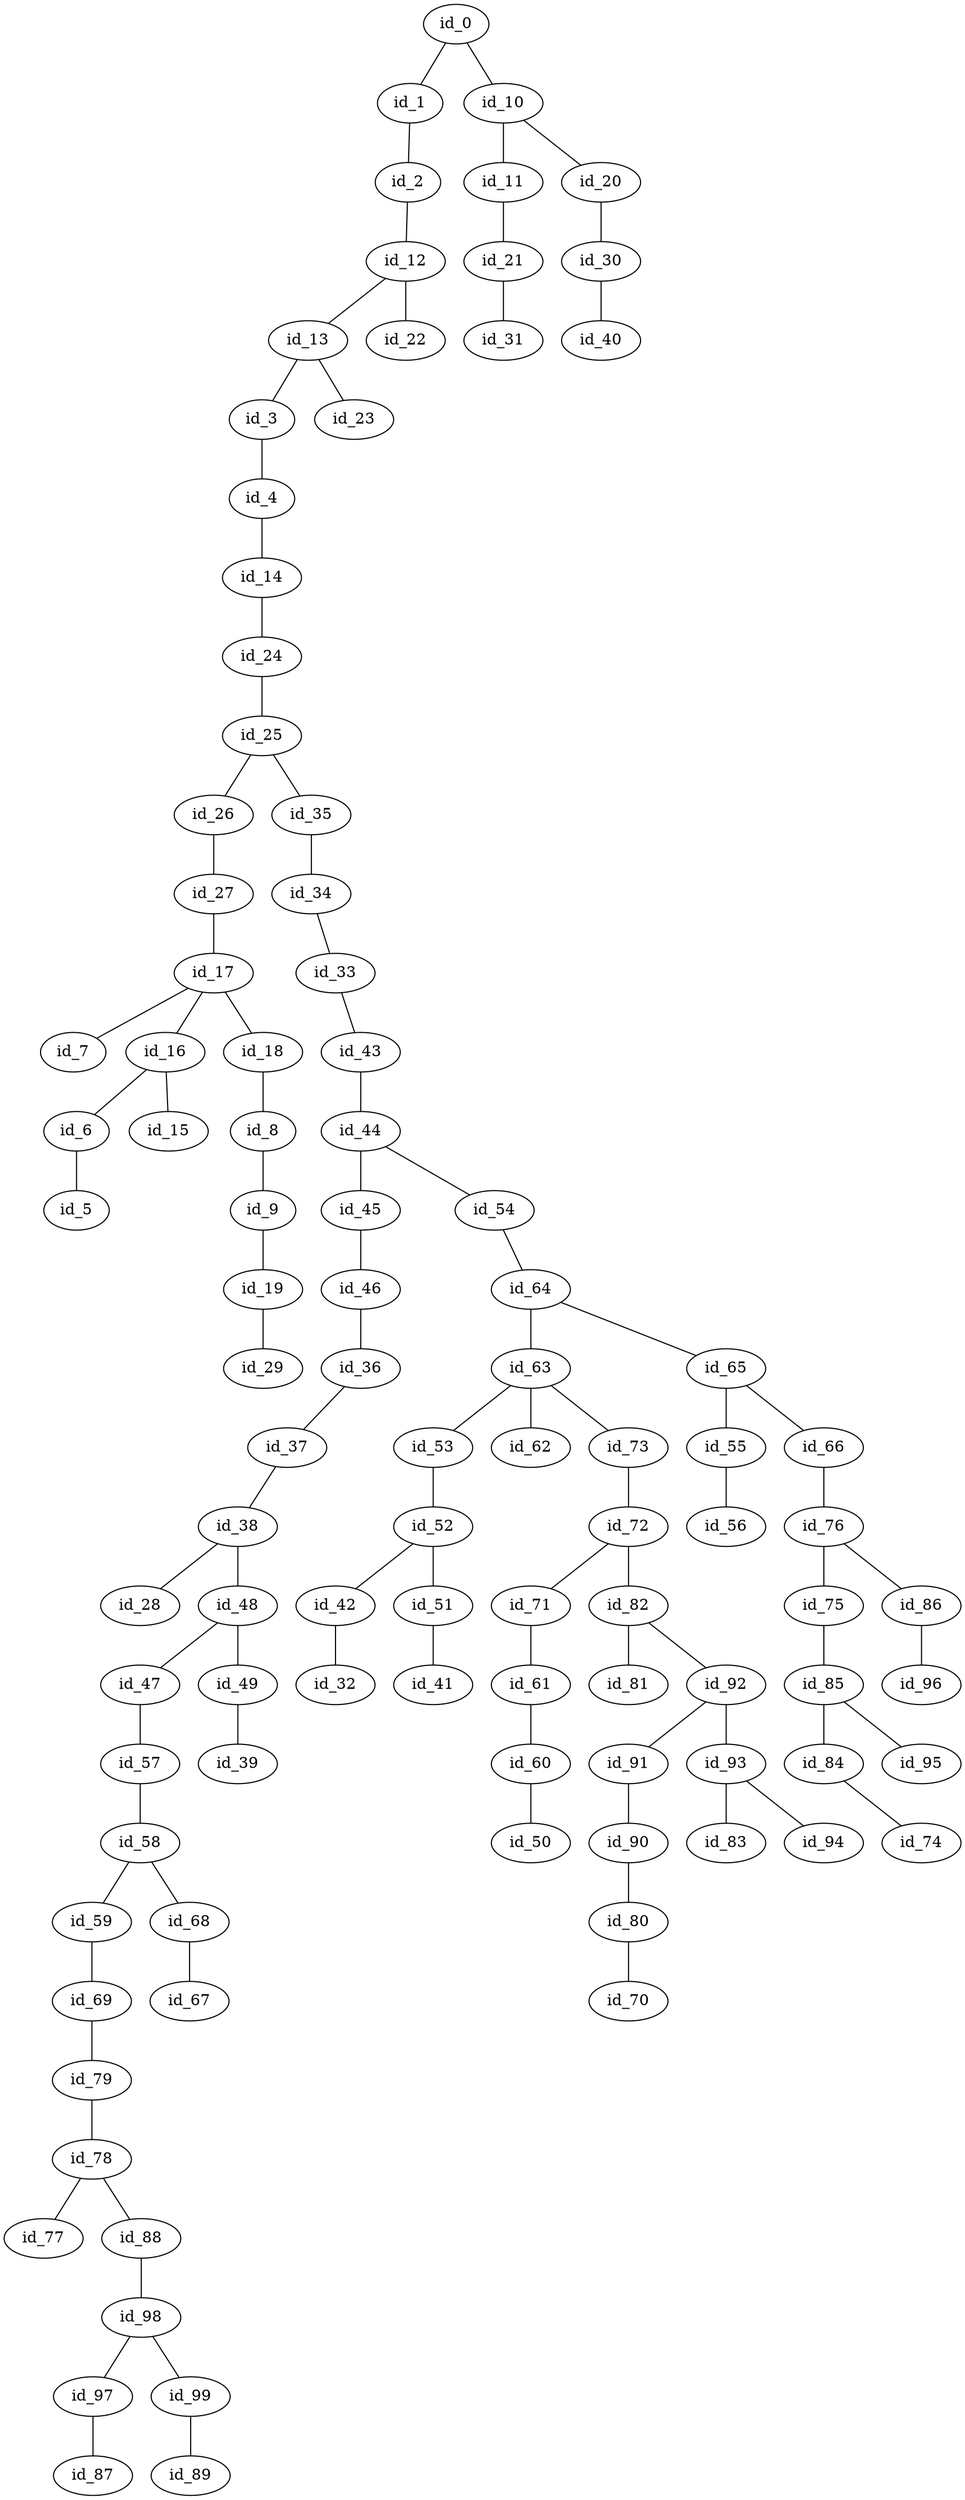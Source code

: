 graph GR{
id_0;
id_1;
id_2;
id_3;
id_4;
id_5;
id_6;
id_7;
id_8;
id_9;
id_10;
id_11;
id_12;
id_13;
id_14;
id_15;
id_16;
id_17;
id_18;
id_19;
id_20;
id_21;
id_22;
id_23;
id_24;
id_25;
id_26;
id_27;
id_28;
id_29;
id_30;
id_31;
id_32;
id_33;
id_34;
id_35;
id_36;
id_37;
id_38;
id_39;
id_40;
id_41;
id_42;
id_43;
id_44;
id_45;
id_46;
id_47;
id_48;
id_49;
id_50;
id_51;
id_52;
id_53;
id_54;
id_55;
id_56;
id_57;
id_58;
id_59;
id_60;
id_61;
id_62;
id_63;
id_64;
id_65;
id_66;
id_67;
id_68;
id_69;
id_70;
id_71;
id_72;
id_73;
id_74;
id_75;
id_76;
id_77;
id_78;
id_79;
id_80;
id_81;
id_82;
id_83;
id_84;
id_85;
id_86;
id_87;
id_88;
id_89;
id_90;
id_91;
id_92;
id_93;
id_94;
id_95;
id_96;
id_97;
id_98;
id_99;
id_0--id_1;
id_1--id_2;
id_13--id_3;
id_3--id_4;
id_6--id_5;
id_16--id_6;
id_17--id_7;
id_18--id_8;
id_8--id_9;
id_0--id_10;
id_10--id_11;
id_2--id_12;
id_12--id_13;
id_4--id_14;
id_16--id_15;
id_17--id_16;
id_27--id_17;
id_17--id_18;
id_9--id_19;
id_10--id_20;
id_11--id_21;
id_12--id_22;
id_13--id_23;
id_14--id_24;
id_24--id_25;
id_25--id_26;
id_26--id_27;
id_38--id_28;
id_19--id_29;
id_20--id_30;
id_21--id_31;
id_42--id_32;
id_34--id_33;
id_35--id_34;
id_25--id_35;
id_46--id_36;
id_36--id_37;
id_37--id_38;
id_49--id_39;
id_30--id_40;
id_51--id_41;
id_52--id_42;
id_33--id_43;
id_43--id_44;
id_44--id_45;
id_45--id_46;
id_48--id_47;
id_38--id_48;
id_48--id_49;
id_60--id_50;
id_52--id_51;
id_53--id_52;
id_63--id_53;
id_44--id_54;
id_65--id_55;
id_55--id_56;
id_47--id_57;
id_57--id_58;
id_58--id_59;
id_61--id_60;
id_71--id_61;
id_63--id_62;
id_64--id_63;
id_54--id_64;
id_64--id_65;
id_65--id_66;
id_68--id_67;
id_58--id_68;
id_59--id_69;
id_80--id_70;
id_72--id_71;
id_73--id_72;
id_63--id_73;
id_84--id_74;
id_76--id_75;
id_66--id_76;
id_78--id_77;
id_79--id_78;
id_69--id_79;
id_90--id_80;
id_82--id_81;
id_72--id_82;
id_93--id_83;
id_85--id_84;
id_75--id_85;
id_76--id_86;
id_97--id_87;
id_78--id_88;
id_99--id_89;
id_91--id_90;
id_92--id_91;
id_82--id_92;
id_92--id_93;
id_93--id_94;
id_85--id_95;
id_86--id_96;
id_98--id_97;
id_88--id_98;
id_98--id_99;
}